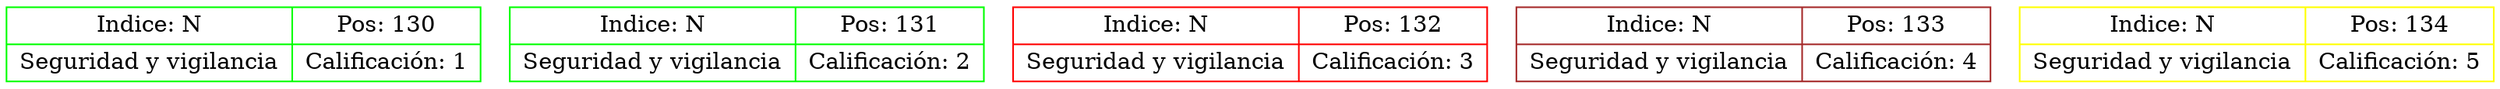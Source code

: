 digraph Daniel26{
node[shape=record];
node130[color=green, fillcolor=orange, label="{Indice: N|Seguridad y vigilancia}|{Pos: 130|Calificación: 1}"];
node131[color=green, fillcolor=violet, label="{Indice: N|Seguridad y vigilancia}|{Pos: 131|Calificación: 2}"];
node132[color=red, fillcolor=pink, label="{Indice: N|Seguridad y vigilancia}|{Pos: 132|Calificación: 3}"];
node133[color=brown, fillcolor=yellow, label="{Indice: N|Seguridad y vigilancia}|{Pos: 133|Calificación: 4}"];
node134[color=yellow, fillcolor=brown, label="{Indice: N|Seguridad y vigilancia}|{Pos: 134|Calificación: 5}"];
}